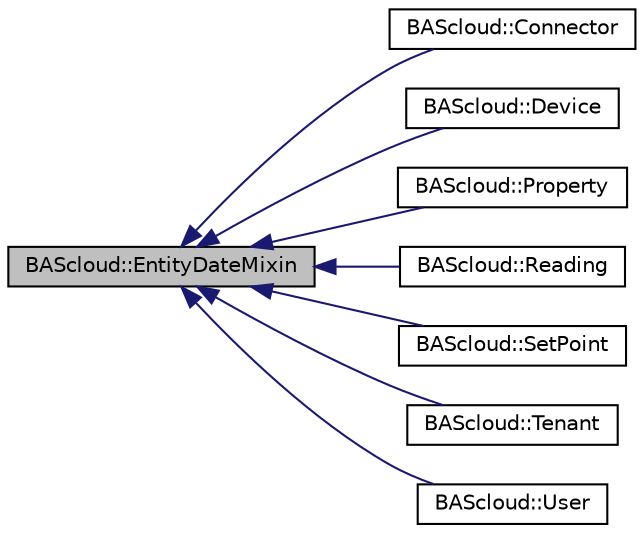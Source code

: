 digraph "BAScloud::EntityDateMixin"
{
 // LATEX_PDF_SIZE
  edge [fontname="Helvetica",fontsize="10",labelfontname="Helvetica",labelfontsize="10"];
  node [fontname="Helvetica",fontsize="10",shape=record];
  rankdir="LR";
  Node1 [label="BAScloud::EntityDateMixin",height=0.2,width=0.4,color="black", fillcolor="grey75", style="filled", fontcolor="black",tooltip="Mixin class that adds datetime functionality and attributes."];
  Node1 -> Node2 [dir="back",color="midnightblue",fontsize="10",style="solid",fontname="Helvetica"];
  Node2 [label="BAScloud::Connector",height=0.2,width=0.4,color="black", fillcolor="white", style="filled",URL="$classBAScloud_1_1Connector.html",tooltip="A Connector entity represents a BAScloud Connector in a property/building."];
  Node1 -> Node3 [dir="back",color="midnightblue",fontsize="10",style="solid",fontname="Helvetica"];
  Node3 [label="BAScloud::Device",height=0.2,width=0.4,color="black", fillcolor="white", style="filled",URL="$classBAScloud_1_1Device.html",tooltip="A device entity represents a sensor or actor in a property/building."];
  Node1 -> Node4 [dir="back",color="midnightblue",fontsize="10",style="solid",fontname="Helvetica"];
  Node4 [label="BAScloud::Property",height=0.2,width=0.4,color="black", fillcolor="white", style="filled",URL="$classBAScloud_1_1Property.html",tooltip="A Property entity represents a building or location in the BAScloud."];
  Node1 -> Node5 [dir="back",color="midnightblue",fontsize="10",style="solid",fontname="Helvetica"];
  Node5 [label="BAScloud::Reading",height=0.2,width=0.4,color="black", fillcolor="white", style="filled",URL="$classBAScloud_1_1Reading.html",tooltip="A Reading entity represents a reading from a sensor or actor (Device) in a building (Property)."];
  Node1 -> Node6 [dir="back",color="midnightblue",fontsize="10",style="solid",fontname="Helvetica"];
  Node6 [label="BAScloud::SetPoint",height=0.2,width=0.4,color="black", fillcolor="white", style="filled",URL="$classBAScloud_1_1SetPoint.html",tooltip="A SetPoint entity represents a future set point for a sensor or actor (Device) in a building (Propert..."];
  Node1 -> Node7 [dir="back",color="midnightblue",fontsize="10",style="solid",fontname="Helvetica"];
  Node7 [label="BAScloud::Tenant",height=0.2,width=0.4,color="black", fillcolor="white", style="filled",URL="$classBAScloud_1_1Tenant.html",tooltip="A Tenant entity represents a customer/tenant in the BAScloud."];
  Node1 -> Node8 [dir="back",color="midnightblue",fontsize="10",style="solid",fontname="Helvetica"];
  Node8 [label="BAScloud::User",height=0.2,width=0.4,color="black", fillcolor="white", style="filled",URL="$classBAScloud_1_1User.html",tooltip="A User entity represents a API user of the BAScloud."];
}
